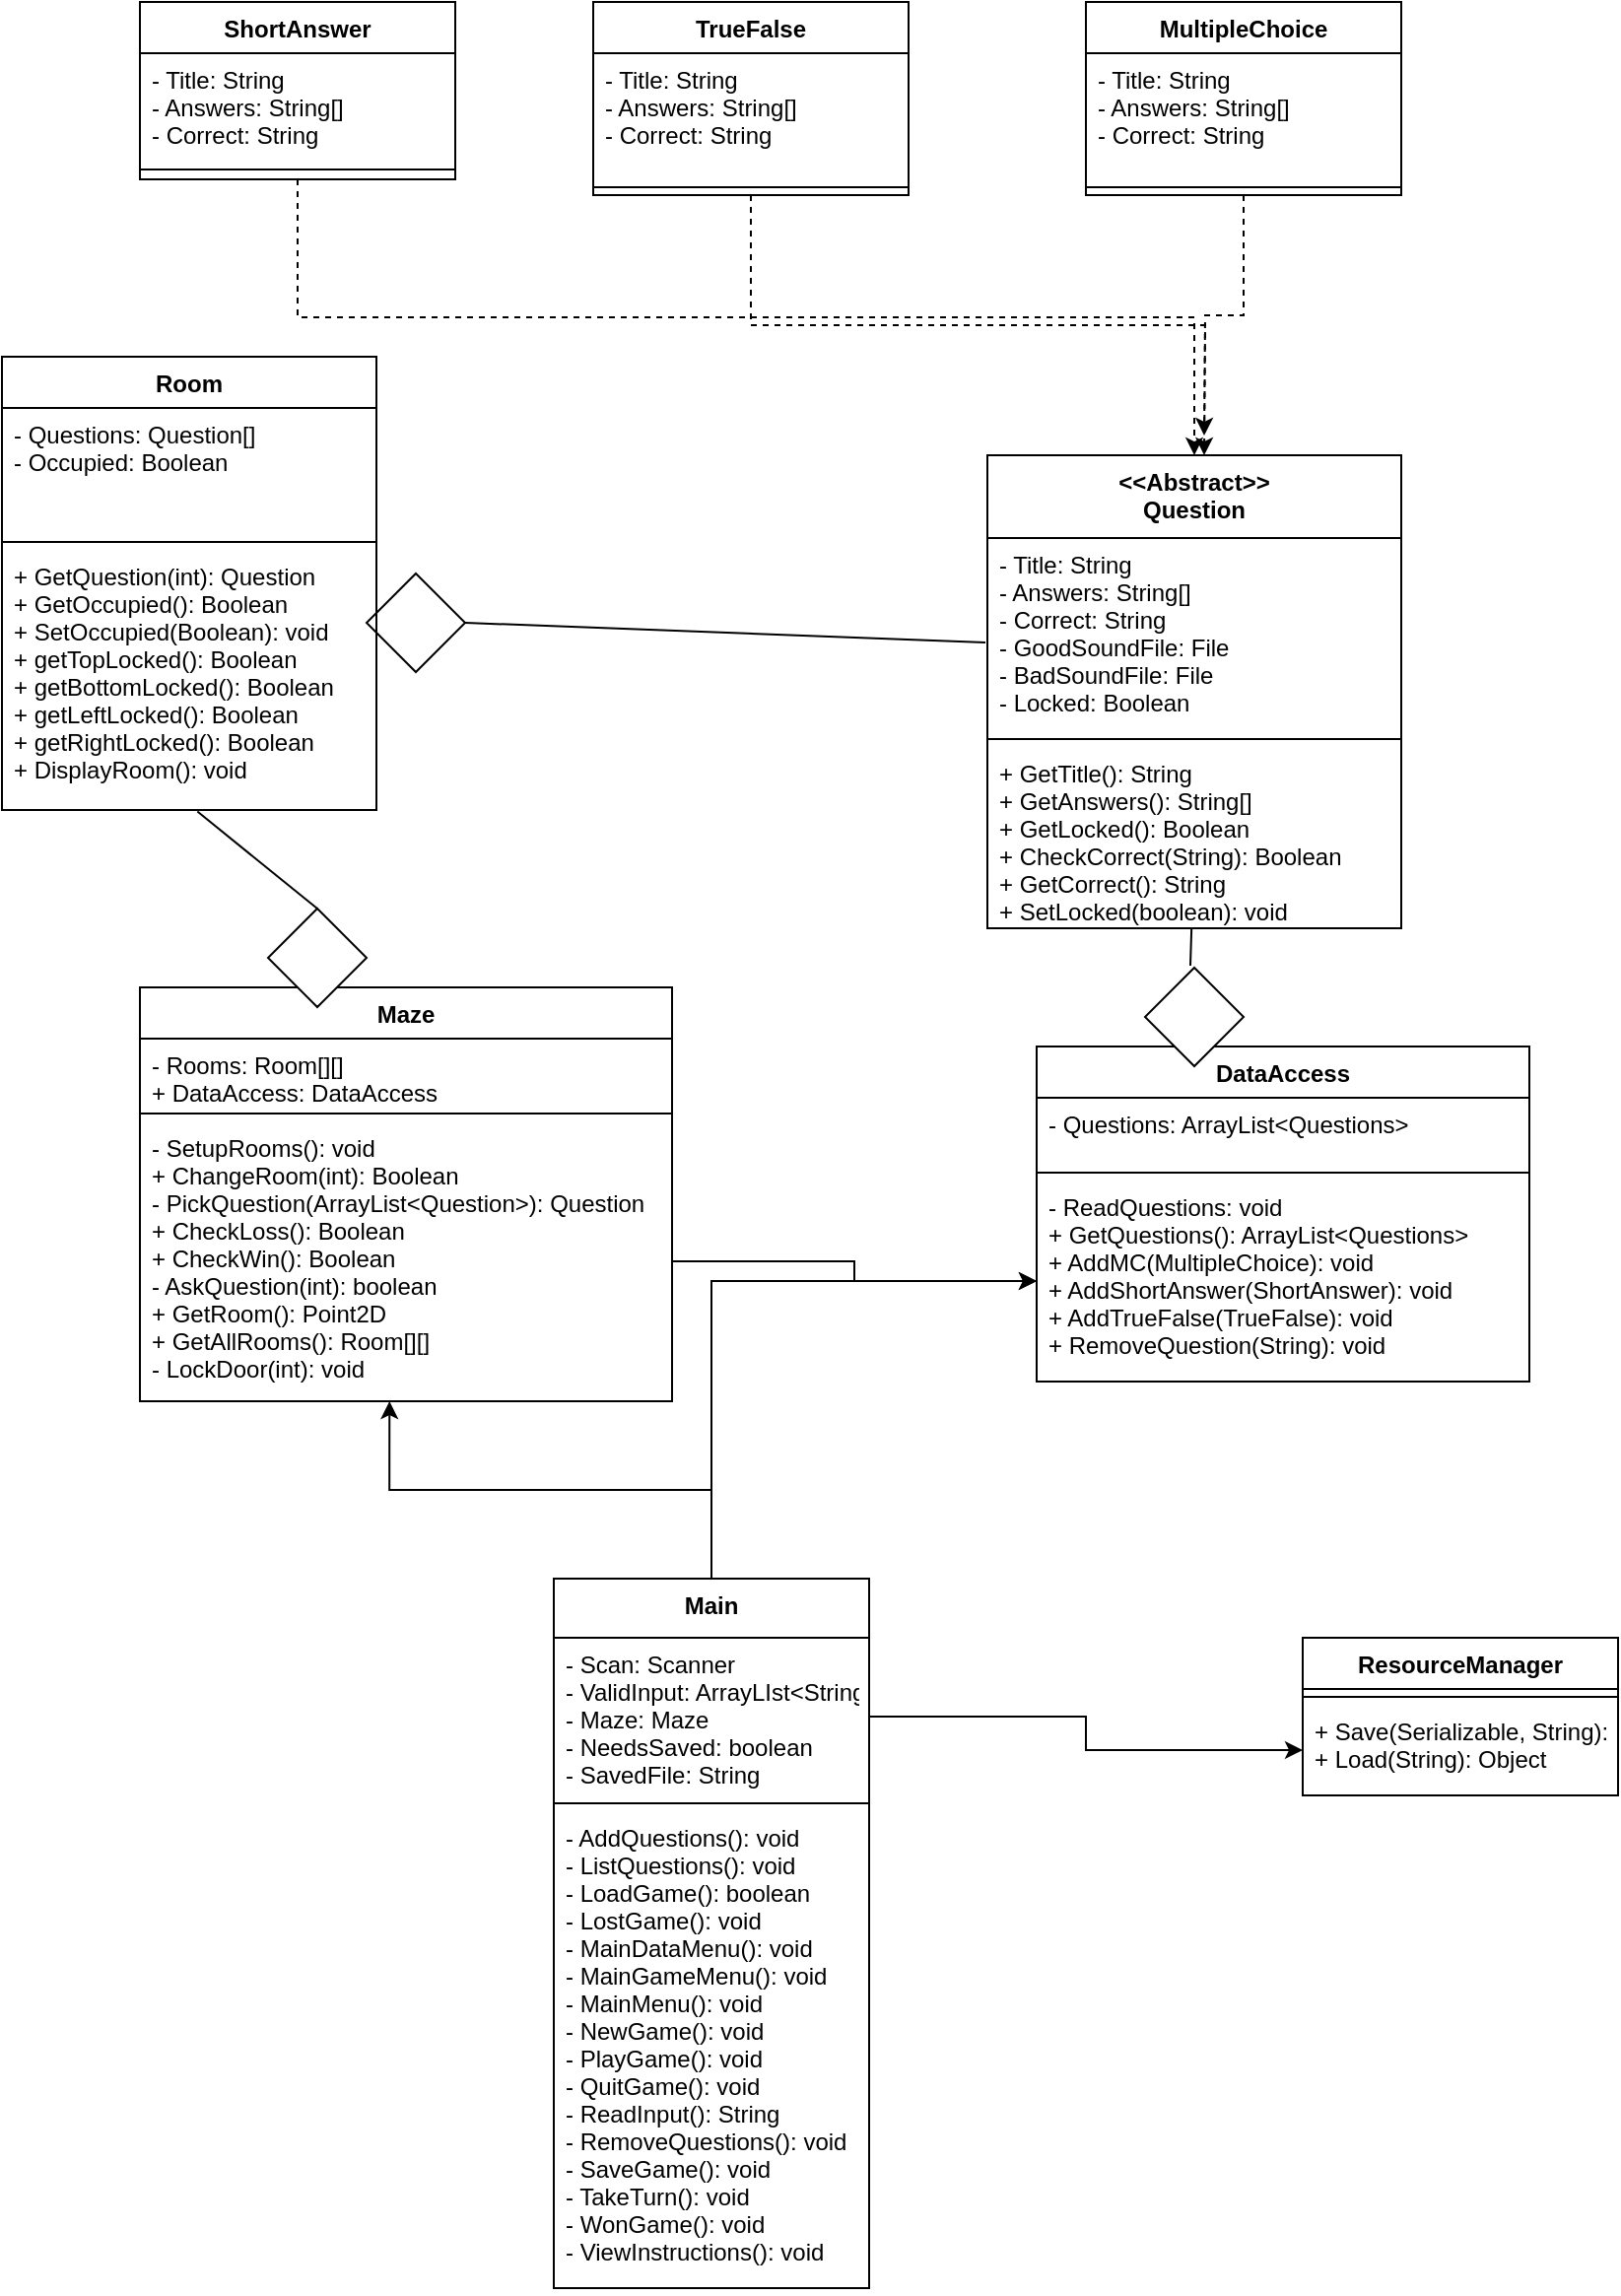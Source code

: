 <mxfile version="13.1.3" type="device"><diagram id="gR-kZ3DYEHTITrmeVzLs" name="Page-1"><mxGraphModel dx="2062" dy="2223" grid="1" gridSize="10" guides="1" tooltips="1" connect="1" arrows="1" fold="1" page="1" pageScale="1" pageWidth="850" pageHeight="1100" math="0" shadow="0"><root><mxCell id="0"/><mxCell id="1" parent="0"/><mxCell id="q5vFkXiTZM3teC1AkRbU-1" value="Maze" style="swimlane;fontStyle=1;align=center;verticalAlign=top;childLayout=stackLayout;horizontal=1;startSize=26;horizontalStack=0;resizeParent=1;resizeParentMax=0;resizeLast=0;collapsible=1;marginBottom=0;" parent="1" vertex="1"><mxGeometry x="340" y="220" width="270" height="210" as="geometry"/></mxCell><mxCell id="q5vFkXiTZM3teC1AkRbU-2" value="- Rooms: Room[][]&#10;+ DataAccess: DataAccess" style="text;strokeColor=none;fillColor=none;align=left;verticalAlign=top;spacingLeft=4;spacingRight=4;overflow=hidden;rotatable=0;points=[[0,0.5],[1,0.5]];portConstraint=eastwest;" parent="q5vFkXiTZM3teC1AkRbU-1" vertex="1"><mxGeometry y="26" width="270" height="34" as="geometry"/></mxCell><mxCell id="q5vFkXiTZM3teC1AkRbU-3" value="" style="line;strokeWidth=1;fillColor=none;align=left;verticalAlign=middle;spacingTop=-1;spacingLeft=3;spacingRight=3;rotatable=0;labelPosition=right;points=[];portConstraint=eastwest;" parent="q5vFkXiTZM3teC1AkRbU-1" vertex="1"><mxGeometry y="60" width="270" height="8" as="geometry"/></mxCell><mxCell id="q5vFkXiTZM3teC1AkRbU-4" value="- SetupRooms(): void&#10;+ ChangeRoom(int): Boolean&#10;- PickQuestion(ArrayList&lt;Question&gt;): Question&#10;+ CheckLoss(): Boolean&#10;+ CheckWin(): Boolean&#10;- AskQuestion(int): boolean&#10;+ GetRoom(): Point2D&#10;+ GetAllRooms(): Room[][]&#10;- LockDoor(int): void" style="text;strokeColor=none;fillColor=none;align=left;verticalAlign=top;spacingLeft=4;spacingRight=4;overflow=hidden;rotatable=0;points=[[0,0.5],[1,0.5]];portConstraint=eastwest;" parent="q5vFkXiTZM3teC1AkRbU-1" vertex="1"><mxGeometry y="68" width="270" height="142" as="geometry"/></mxCell><mxCell id="q5vFkXiTZM3teC1AkRbU-10" value="" style="rhombus;whiteSpace=wrap;html=1;" parent="1" vertex="1"><mxGeometry x="405" y="180" width="50" height="50" as="geometry"/></mxCell><mxCell id="q5vFkXiTZM3teC1AkRbU-11" value="" style="endArrow=none;html=1;entryX=0.522;entryY=1.006;entryDx=0;entryDy=0;entryPerimeter=0;exitX=0.5;exitY=0;exitDx=0;exitDy=0;" parent="1" source="q5vFkXiTZM3teC1AkRbU-10" target="q5vFkXiTZM3teC1AkRbU-8" edge="1"><mxGeometry width="50" height="50" relative="1" as="geometry"><mxPoint x="433.159" y="220" as="sourcePoint"/><mxPoint x="438.87" y="129.628" as="targetPoint"/></mxGeometry></mxCell><mxCell id="q5vFkXiTZM3teC1AkRbU-16" value="" style="endArrow=none;html=1;exitX=1;exitY=0.5;exitDx=0;exitDy=0;" parent="1" source="q5vFkXiTZM3teC1AkRbU-18" edge="1"><mxGeometry width="50" height="50" relative="1" as="geometry"><mxPoint x="630" y="75" as="sourcePoint"/><mxPoint x="769" y="45" as="targetPoint"/></mxGeometry></mxCell><mxCell id="q5vFkXiTZM3teC1AkRbU-12" value="&lt;&lt;Abstract&gt;&gt;&#10;Question" style="swimlane;fontStyle=1;align=center;verticalAlign=top;childLayout=stackLayout;horizontal=1;startSize=42;horizontalStack=0;resizeParent=1;resizeParentMax=0;resizeLast=0;collapsible=1;marginBottom=0;" parent="1" vertex="1"><mxGeometry x="770" y="-50" width="210" height="240" as="geometry"/></mxCell><mxCell id="q5vFkXiTZM3teC1AkRbU-13" value="- Title: String&#10;- Answers: String[]&#10;- Correct: String&#10;- GoodSoundFile: File&#10;- BadSoundFile: File&#10;- Locked: Boolean" style="text;strokeColor=none;fillColor=none;align=left;verticalAlign=top;spacingLeft=4;spacingRight=4;overflow=hidden;rotatable=0;points=[[0,0.5],[1,0.5]];portConstraint=eastwest;" parent="q5vFkXiTZM3teC1AkRbU-12" vertex="1"><mxGeometry y="42" width="210" height="98" as="geometry"/></mxCell><mxCell id="q5vFkXiTZM3teC1AkRbU-14" value="" style="line;strokeWidth=1;fillColor=none;align=left;verticalAlign=middle;spacingTop=-1;spacingLeft=3;spacingRight=3;rotatable=0;labelPosition=right;points=[];portConstraint=eastwest;" parent="q5vFkXiTZM3teC1AkRbU-12" vertex="1"><mxGeometry y="140" width="210" height="8" as="geometry"/></mxCell><mxCell id="q5vFkXiTZM3teC1AkRbU-15" value="+ GetTitle(): String&#10;+ GetAnswers(): String[]&#10;+ GetLocked(): Boolean&#10;+ CheckCorrect(String): Boolean&#10;+ GetCorrect(): String&#10;+ SetLocked(boolean): void" style="text;strokeColor=none;fillColor=none;align=left;verticalAlign=top;spacingLeft=4;spacingRight=4;overflow=hidden;rotatable=0;points=[[0,0.5],[1,0.5]];portConstraint=eastwest;" parent="q5vFkXiTZM3teC1AkRbU-12" vertex="1"><mxGeometry y="148" width="210" height="92" as="geometry"/></mxCell><mxCell id="q5vFkXiTZM3teC1AkRbU-18" value="" style="rhombus;whiteSpace=wrap;html=1;" parent="1" vertex="1"><mxGeometry x="455" y="10" width="50" height="50" as="geometry"/></mxCell><mxCell id="q5vFkXiTZM3teC1AkRbU-30" style="edgeStyle=orthogonalEdgeStyle;rounded=0;orthogonalLoop=1;jettySize=auto;html=1;exitX=0.5;exitY=1;exitDx=0;exitDy=0;entryX=0.5;entryY=0;entryDx=0;entryDy=0;dashed=1;" parent="1" source="q5vFkXiTZM3teC1AkRbU-19" target="q5vFkXiTZM3teC1AkRbU-12" edge="1"><mxGeometry relative="1" as="geometry"/></mxCell><mxCell id="q5vFkXiTZM3teC1AkRbU-19" value="ShortAnswer" style="swimlane;fontStyle=1;align=center;verticalAlign=top;childLayout=stackLayout;horizontal=1;startSize=26;horizontalStack=0;resizeParent=1;resizeParentMax=0;resizeLast=0;collapsible=1;marginBottom=0;" parent="1" vertex="1"><mxGeometry x="340" y="-280" width="160" height="90" as="geometry"/></mxCell><mxCell id="q5vFkXiTZM3teC1AkRbU-20" value="- Title: String&#10;- Answers: String[]&#10;- Correct: String&#10;" style="text;strokeColor=none;fillColor=none;align=left;verticalAlign=top;spacingLeft=4;spacingRight=4;overflow=hidden;rotatable=0;points=[[0,0.5],[1,0.5]];portConstraint=eastwest;" parent="q5vFkXiTZM3teC1AkRbU-19" vertex="1"><mxGeometry y="26" width="160" height="54" as="geometry"/></mxCell><mxCell id="q5vFkXiTZM3teC1AkRbU-21" value="" style="line;strokeWidth=1;fillColor=none;align=left;verticalAlign=middle;spacingTop=-1;spacingLeft=3;spacingRight=3;rotatable=0;labelPosition=right;points=[];portConstraint=eastwest;" parent="q5vFkXiTZM3teC1AkRbU-19" vertex="1"><mxGeometry y="80" width="160" height="10" as="geometry"/></mxCell><mxCell id="q5vFkXiTZM3teC1AkRbU-31" style="edgeStyle=orthogonalEdgeStyle;rounded=0;orthogonalLoop=1;jettySize=auto;html=1;exitX=0.5;exitY=1;exitDx=0;exitDy=0;dashed=1;" parent="1" source="q5vFkXiTZM3teC1AkRbU-23" edge="1"><mxGeometry relative="1" as="geometry"><mxPoint x="880" y="-50" as="targetPoint"/></mxGeometry></mxCell><mxCell id="q5vFkXiTZM3teC1AkRbU-23" value="TrueFalse" style="swimlane;fontStyle=1;align=center;verticalAlign=top;childLayout=stackLayout;horizontal=1;startSize=26;horizontalStack=0;resizeParent=1;resizeParentMax=0;resizeLast=0;collapsible=1;marginBottom=0;" parent="1" vertex="1"><mxGeometry x="570" y="-280" width="160" height="98" as="geometry"/></mxCell><mxCell id="q5vFkXiTZM3teC1AkRbU-24" value="- Title: String&#10;- Answers: String[]&#10;- Correct: String&#10;" style="text;strokeColor=none;fillColor=none;align=left;verticalAlign=top;spacingLeft=4;spacingRight=4;overflow=hidden;rotatable=0;points=[[0,0.5],[1,0.5]];portConstraint=eastwest;" parent="q5vFkXiTZM3teC1AkRbU-23" vertex="1"><mxGeometry y="26" width="160" height="64" as="geometry"/></mxCell><mxCell id="q5vFkXiTZM3teC1AkRbU-25" value="" style="line;strokeWidth=1;fillColor=none;align=left;verticalAlign=middle;spacingTop=-1;spacingLeft=3;spacingRight=3;rotatable=0;labelPosition=right;points=[];portConstraint=eastwest;" parent="q5vFkXiTZM3teC1AkRbU-23" vertex="1"><mxGeometry y="90" width="160" height="8" as="geometry"/></mxCell><mxCell id="q5vFkXiTZM3teC1AkRbU-32" style="edgeStyle=orthogonalEdgeStyle;rounded=0;orthogonalLoop=1;jettySize=auto;html=1;exitX=0.5;exitY=1;exitDx=0;exitDy=0;dashed=1;" parent="1" source="q5vFkXiTZM3teC1AkRbU-26" edge="1"><mxGeometry relative="1" as="geometry"><mxPoint x="880" y="-60" as="targetPoint"/></mxGeometry></mxCell><mxCell id="q5vFkXiTZM3teC1AkRbU-26" value="MultipleChoice" style="swimlane;fontStyle=1;align=center;verticalAlign=top;childLayout=stackLayout;horizontal=1;startSize=26;horizontalStack=0;resizeParent=1;resizeParentMax=0;resizeLast=0;collapsible=1;marginBottom=0;" parent="1" vertex="1"><mxGeometry x="820" y="-280" width="160" height="98" as="geometry"/></mxCell><mxCell id="q5vFkXiTZM3teC1AkRbU-27" value="- Title: String&#10;- Answers: String[]&#10;- Correct: String&#10;" style="text;strokeColor=none;fillColor=none;align=left;verticalAlign=top;spacingLeft=4;spacingRight=4;overflow=hidden;rotatable=0;points=[[0,0.5],[1,0.5]];portConstraint=eastwest;" parent="q5vFkXiTZM3teC1AkRbU-26" vertex="1"><mxGeometry y="26" width="160" height="64" as="geometry"/></mxCell><mxCell id="q5vFkXiTZM3teC1AkRbU-28" value="" style="line;strokeWidth=1;fillColor=none;align=left;verticalAlign=middle;spacingTop=-1;spacingLeft=3;spacingRight=3;rotatable=0;labelPosition=right;points=[];portConstraint=eastwest;" parent="q5vFkXiTZM3teC1AkRbU-26" vertex="1"><mxGeometry y="90" width="160" height="8" as="geometry"/></mxCell><mxCell id="q5vFkXiTZM3teC1AkRbU-33" value="DataAccess" style="swimlane;fontStyle=1;align=center;verticalAlign=top;childLayout=stackLayout;horizontal=1;startSize=26;horizontalStack=0;resizeParent=1;resizeParentMax=0;resizeLast=0;collapsible=1;marginBottom=0;" parent="1" vertex="1"><mxGeometry x="795" y="250" width="250" height="170" as="geometry"/></mxCell><mxCell id="q5vFkXiTZM3teC1AkRbU-34" value="- Questions: ArrayList&lt;Questions&gt;&#10;" style="text;strokeColor=none;fillColor=none;align=left;verticalAlign=top;spacingLeft=4;spacingRight=4;overflow=hidden;rotatable=0;points=[[0,0.5],[1,0.5]];portConstraint=eastwest;" parent="q5vFkXiTZM3teC1AkRbU-33" vertex="1"><mxGeometry y="26" width="250" height="34" as="geometry"/></mxCell><mxCell id="q5vFkXiTZM3teC1AkRbU-35" value="" style="line;strokeWidth=1;fillColor=none;align=left;verticalAlign=middle;spacingTop=-1;spacingLeft=3;spacingRight=3;rotatable=0;labelPosition=right;points=[];portConstraint=eastwest;" parent="q5vFkXiTZM3teC1AkRbU-33" vertex="1"><mxGeometry y="60" width="250" height="8" as="geometry"/></mxCell><mxCell id="q5vFkXiTZM3teC1AkRbU-36" value="- ReadQuestions: void&#10;+ GetQuestions(): ArrayList&lt;Questions&gt;&#10;+ AddMC(MultipleChoice): void&#10;+ AddShortAnswer(ShortAnswer): void&#10;+ AddTrueFalse(TrueFalse): void&#10;+ RemoveQuestion(String): void" style="text;strokeColor=none;fillColor=none;align=left;verticalAlign=top;spacingLeft=4;spacingRight=4;overflow=hidden;rotatable=0;points=[[0,0.5],[1,0.5]];portConstraint=eastwest;" parent="q5vFkXiTZM3teC1AkRbU-33" vertex="1"><mxGeometry y="68" width="250" height="102" as="geometry"/></mxCell><mxCell id="q5vFkXiTZM3teC1AkRbU-37" value="" style="endArrow=none;html=1;" parent="1" target="q5vFkXiTZM3teC1AkRbU-15" edge="1"><mxGeometry width="50" height="50" relative="1" as="geometry"><mxPoint x="873" y="209" as="sourcePoint"/><mxPoint x="925" y="180" as="targetPoint"/></mxGeometry></mxCell><mxCell id="q5vFkXiTZM3teC1AkRbU-38" value="" style="rhombus;whiteSpace=wrap;html=1;" parent="1" vertex="1"><mxGeometry x="850" y="210" width="50" height="50" as="geometry"/></mxCell><mxCell id="2vnlaGQ131LetZWT6Rby-5" style="edgeStyle=orthogonalEdgeStyle;rounded=0;orthogonalLoop=1;jettySize=auto;html=1;entryX=0.469;entryY=1;entryDx=0;entryDy=0;entryPerimeter=0;" edge="1" parent="1" source="2vnlaGQ131LetZWT6Rby-1" target="q5vFkXiTZM3teC1AkRbU-4"><mxGeometry relative="1" as="geometry"/></mxCell><mxCell id="2vnlaGQ131LetZWT6Rby-6" style="edgeStyle=orthogonalEdgeStyle;rounded=0;orthogonalLoop=1;jettySize=auto;html=1;" edge="1" parent="1" source="2vnlaGQ131LetZWT6Rby-1" target="q5vFkXiTZM3teC1AkRbU-36"><mxGeometry relative="1" as="geometry"/></mxCell><mxCell id="2vnlaGQ131LetZWT6Rby-1" value="Main" style="swimlane;fontStyle=1;align=center;verticalAlign=top;childLayout=stackLayout;horizontal=1;startSize=30;horizontalStack=0;resizeParent=1;resizeParentMax=0;resizeLast=0;collapsible=1;marginBottom=0;" vertex="1" parent="1"><mxGeometry x="550" y="520" width="160" height="360" as="geometry"/></mxCell><mxCell id="2vnlaGQ131LetZWT6Rby-2" value="- Scan: Scanner&#10;- ValidInput: ArrayLIst&lt;String&gt;&#10;- Maze: Maze&#10;- NeedsSaved: boolean&#10;- SavedFile: String" style="text;strokeColor=none;fillColor=none;align=left;verticalAlign=top;spacingLeft=4;spacingRight=4;overflow=hidden;rotatable=0;points=[[0,0.5],[1,0.5]];portConstraint=eastwest;" vertex="1" parent="2vnlaGQ131LetZWT6Rby-1"><mxGeometry y="30" width="160" height="80" as="geometry"/></mxCell><mxCell id="2vnlaGQ131LetZWT6Rby-3" value="" style="line;strokeWidth=1;fillColor=none;align=left;verticalAlign=middle;spacingTop=-1;spacingLeft=3;spacingRight=3;rotatable=0;labelPosition=right;points=[];portConstraint=eastwest;" vertex="1" parent="2vnlaGQ131LetZWT6Rby-1"><mxGeometry y="110" width="160" height="8" as="geometry"/></mxCell><mxCell id="2vnlaGQ131LetZWT6Rby-4" value="- AddQuestions(): void&#10;- ListQuestions(): void&#10;- LoadGame(): boolean&#10;- LostGame(): void&#10;- MainDataMenu(): void&#10;- MainGameMenu(): void&#10;- MainMenu(): void&#10;- NewGame(): void&#10;- PlayGame(): void&#10;- QuitGame(): void&#10;- ReadInput(): String&#10;- RemoveQuestions(): void&#10;- SaveGame(): void&#10;- TakeTurn(): void&#10;- WonGame(): void&#10;- ViewInstructions(): void" style="text;strokeColor=none;fillColor=none;align=left;verticalAlign=top;spacingLeft=4;spacingRight=4;overflow=hidden;rotatable=0;points=[[0,0.5],[1,0.5]];portConstraint=eastwest;" vertex="1" parent="2vnlaGQ131LetZWT6Rby-1"><mxGeometry y="118" width="160" height="242" as="geometry"/></mxCell><mxCell id="2vnlaGQ131LetZWT6Rby-7" style="edgeStyle=orthogonalEdgeStyle;rounded=0;orthogonalLoop=1;jettySize=auto;html=1;entryX=0;entryY=0.5;entryDx=0;entryDy=0;" edge="1" parent="1" source="q5vFkXiTZM3teC1AkRbU-4" target="q5vFkXiTZM3teC1AkRbU-36"><mxGeometry relative="1" as="geometry"/></mxCell><mxCell id="2vnlaGQ131LetZWT6Rby-8" value="ResourceManager" style="swimlane;fontStyle=1;align=center;verticalAlign=top;childLayout=stackLayout;horizontal=1;startSize=26;horizontalStack=0;resizeParent=1;resizeParentMax=0;resizeLast=0;collapsible=1;marginBottom=0;" vertex="1" parent="1"><mxGeometry x="930" y="550" width="160" height="80" as="geometry"/></mxCell><mxCell id="2vnlaGQ131LetZWT6Rby-10" value="" style="line;strokeWidth=1;fillColor=none;align=left;verticalAlign=middle;spacingTop=-1;spacingLeft=3;spacingRight=3;rotatable=0;labelPosition=right;points=[];portConstraint=eastwest;" vertex="1" parent="2vnlaGQ131LetZWT6Rby-8"><mxGeometry y="26" width="160" height="8" as="geometry"/></mxCell><mxCell id="2vnlaGQ131LetZWT6Rby-11" value="+ Save(Serializable, String): void&#10;+ Load(String): Object" style="text;strokeColor=none;fillColor=none;align=left;verticalAlign=top;spacingLeft=4;spacingRight=4;overflow=hidden;rotatable=0;points=[[0,0.5],[1,0.5]];portConstraint=eastwest;" vertex="1" parent="2vnlaGQ131LetZWT6Rby-8"><mxGeometry y="34" width="160" height="46" as="geometry"/></mxCell><mxCell id="2vnlaGQ131LetZWT6Rby-12" style="edgeStyle=orthogonalEdgeStyle;rounded=0;orthogonalLoop=1;jettySize=auto;html=1;" edge="1" parent="1" source="2vnlaGQ131LetZWT6Rby-2" target="2vnlaGQ131LetZWT6Rby-11"><mxGeometry relative="1" as="geometry"/></mxCell><mxCell id="q5vFkXiTZM3teC1AkRbU-5" value="Room" style="swimlane;fontStyle=1;align=center;verticalAlign=top;childLayout=stackLayout;horizontal=1;startSize=26;horizontalStack=0;resizeParent=1;resizeParentMax=0;resizeLast=0;collapsible=1;marginBottom=0;" parent="1" vertex="1"><mxGeometry x="270" y="-100" width="190" height="230" as="geometry"/></mxCell><mxCell id="q5vFkXiTZM3teC1AkRbU-6" value="- Questions: Question[]&#10;- Occupied: Boolean" style="text;strokeColor=none;fillColor=none;align=left;verticalAlign=top;spacingLeft=4;spacingRight=4;overflow=hidden;rotatable=0;points=[[0,0.5],[1,0.5]];portConstraint=eastwest;" parent="q5vFkXiTZM3teC1AkRbU-5" vertex="1"><mxGeometry y="26" width="190" height="64" as="geometry"/></mxCell><mxCell id="q5vFkXiTZM3teC1AkRbU-7" value="" style="line;strokeWidth=1;fillColor=none;align=left;verticalAlign=middle;spacingTop=-1;spacingLeft=3;spacingRight=3;rotatable=0;labelPosition=right;points=[];portConstraint=eastwest;" parent="q5vFkXiTZM3teC1AkRbU-5" vertex="1"><mxGeometry y="90" width="190" height="8" as="geometry"/></mxCell><mxCell id="q5vFkXiTZM3teC1AkRbU-8" value="+ GetQuestion(int): Question&#10;+ GetOccupied(): Boolean&#10;+ SetOccupied(Boolean): void&#10;+ getTopLocked(): Boolean&#10;+ getBottomLocked(): Boolean&#10;+ getLeftLocked(): Boolean&#10;+ getRightLocked(): Boolean&#10;+ DisplayRoom(): void" style="text;strokeColor=none;fillColor=none;align=left;verticalAlign=top;spacingLeft=4;spacingRight=4;overflow=hidden;rotatable=0;points=[[0,0.5],[1,0.5]];portConstraint=eastwest;" parent="q5vFkXiTZM3teC1AkRbU-5" vertex="1"><mxGeometry y="98" width="190" height="132" as="geometry"/></mxCell></root></mxGraphModel></diagram></mxfile>